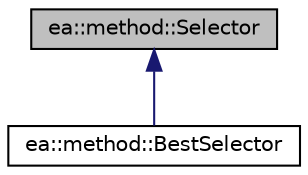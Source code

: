 digraph "ea::method::Selector"
{
 // LATEX_PDF_SIZE
  edge [fontname="Helvetica",fontsize="10",labelfontname="Helvetica",labelfontsize="10"];
  node [fontname="Helvetica",fontsize="10",shape=record];
  Node1 [label="ea::method::Selector",height=0.2,width=0.4,color="black", fillcolor="grey75", style="filled", fontcolor="black",tooltip="Performs instance selection."];
  Node1 -> Node2 [dir="back",color="midnightblue",fontsize="10",style="solid",fontname="Helvetica"];
  Node2 [label="ea::method::BestSelector",height=0.2,width=0.4,color="black", fillcolor="white", style="filled",URL="$classea_1_1method_1_1BestSelector.html",tooltip="Selects instances by their fitness."];
}
